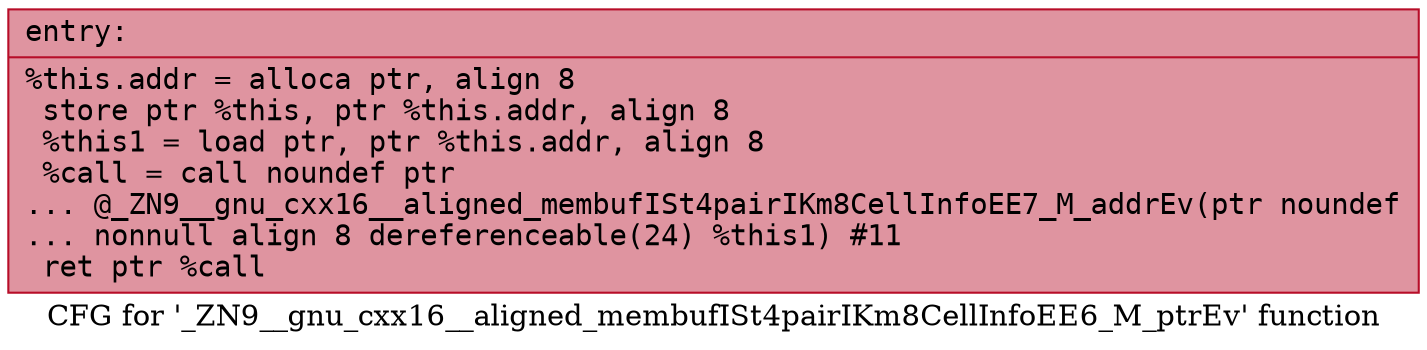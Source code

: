 digraph "CFG for '_ZN9__gnu_cxx16__aligned_membufISt4pairIKm8CellInfoEE6_M_ptrEv' function" {
	label="CFG for '_ZN9__gnu_cxx16__aligned_membufISt4pairIKm8CellInfoEE6_M_ptrEv' function";

	Node0x562da2042190 [shape=record,color="#b70d28ff", style=filled, fillcolor="#b70d2870" fontname="Courier",label="{entry:\l|  %this.addr = alloca ptr, align 8\l  store ptr %this, ptr %this.addr, align 8\l  %this1 = load ptr, ptr %this.addr, align 8\l  %call = call noundef ptr\l... @_ZN9__gnu_cxx16__aligned_membufISt4pairIKm8CellInfoEE7_M_addrEv(ptr noundef\l... nonnull align 8 dereferenceable(24) %this1) #11\l  ret ptr %call\l}"];
}

